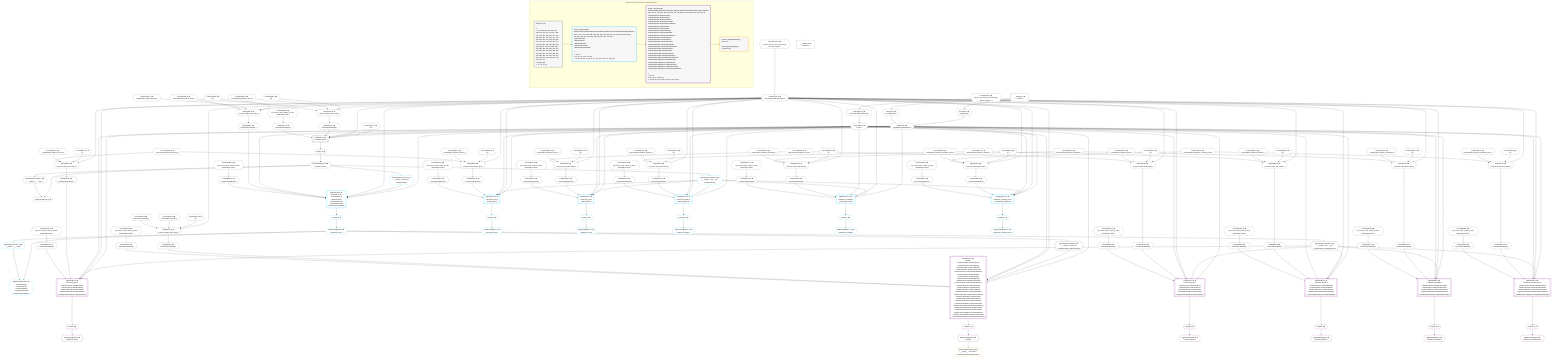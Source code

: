 %%{init: {'themeVariables': { 'fontSize': '12px'}}}%%
graph TD
    classDef path fill:#eee,stroke:#000,color:#000
    classDef plan fill:#fff,stroke-width:1px,color:#000
    classDef itemplan fill:#fff,stroke-width:2px,color:#000
    classDef unbatchedplan fill:#dff,stroke-width:1px,color:#000
    classDef sideeffectplan fill:#fcc,stroke-width:2px,color:#000
    classDef bucket fill:#f6f6f6,color:#000,stroke-width:2px,text-align:left


    %% plan dependencies
    PgSelect7[["PgSelect[7∈0] ➊<br />ᐸrelational_itemsᐳ"]]:::plan
    Object10{{"Object[10∈0] ➊<br />ᐸ{pgSettings,withPgClient}ᐳ"}}:::plan
    Constant471{{"Constant[471∈0] ➊<br />ᐸ15ᐳ"}}:::plan
    Lambda276{{"Lambda[276∈0] ➊<br />ᐸcalculateShouldReverseOrderᐳ"}}:::plan
    Access280{{"Access[280∈0] ➊<br />ᐸ279.0ᐳ"}}:::plan
    Lambda465{{"Lambda[465∈0] ➊<br />ᐸcalculateOrderBySQLᐳ"}}:::plan
    Lambda470{{"Lambda[470∈0] ➊<br />ᐸcalculateOrderBySQLᐳ"}}:::plan
    Object10 & Constant471 & Lambda276 & Access280 & Lambda465 & Lambda470 --> PgSelect7
    Object284{{"Object[284∈0] ➊<br />ᐸ{reverse,orders,alias,codec}ᐳ"}}:::plan
    Constant281{{"Constant[281∈0] ➊<br />ᐸ[]ᐳ"}}:::plan
    Constant282{{"Constant[282∈0] ➊<br />ᐸsql.identifier(”relational_topics”)ᐳ"}}:::plan
    Constant283{{"Constant[283∈0] ➊<br />ᐸRecordCodec(relational_topics)ᐳ"}}:::plan
    Lambda276 & Constant281 & Constant282 & Constant283 --> Object284
    Object299{{"Object[299∈0] ➊<br />ᐸ{reverse,orders,alias,codec}ᐳ"}}:::plan
    Constant296{{"Constant[296∈0] ➊<br />ᐸ[]ᐳ"}}:::plan
    Constant297{{"Constant[297∈0] ➊<br />ᐸsql.identifier(”relational_posts”)ᐳ"}}:::plan
    Constant298{{"Constant[298∈0] ➊<br />ᐸRecordCodec(relational_posts)ᐳ"}}:::plan
    Lambda276 & Constant296 & Constant297 & Constant298 --> Object299
    Object314{{"Object[314∈0] ➊<br />ᐸ{reverse,orders,alias,codec}ᐳ"}}:::plan
    Constant311{{"Constant[311∈0] ➊<br />ᐸ[]ᐳ"}}:::plan
    Constant312{{"Constant[312∈0] ➊<br />ᐸsql.identifier(”relational_dividers”)ᐳ"}}:::plan
    Constant313{{"Constant[313∈0] ➊<br />ᐸRecordCodec(relational_dividers)ᐳ"}}:::plan
    Lambda276 & Constant311 & Constant312 & Constant313 --> Object314
    Object329{{"Object[329∈0] ➊<br />ᐸ{reverse,orders,alias,codec}ᐳ"}}:::plan
    Constant326{{"Constant[326∈0] ➊<br />ᐸ[]ᐳ"}}:::plan
    Constant327{{"Constant[327∈0] ➊<br />ᐸsql.identifier(”relational_checklists”)ᐳ"}}:::plan
    Constant328{{"Constant[328∈0] ➊<br />ᐸRecordCodec(relational_checklists)ᐳ"}}:::plan
    Lambda276 & Constant326 & Constant327 & Constant328 --> Object329
    Object344{{"Object[344∈0] ➊<br />ᐸ{reverse,orders,alias,codec}ᐳ"}}:::plan
    Constant341{{"Constant[341∈0] ➊<br />ᐸ[]ᐳ"}}:::plan
    Constant342{{"Constant[342∈0] ➊<br />ᐸsql.identifier(”relational_checklist_items”)ᐳ"}}:::plan
    Constant343{{"Constant[343∈0] ➊<br />ᐸRecordCodec(relational_checklist_items)ᐳ"}}:::plan
    Lambda276 & Constant341 & Constant342 & Constant343 --> Object344
    Object359{{"Object[359∈0] ➊<br />ᐸ{reverse,orders,alias,codec}ᐳ"}}:::plan
    Constant356{{"Constant[356∈0] ➊<br />ᐸ[]ᐳ"}}:::plan
    Constant357{{"Constant[357∈0] ➊<br />ᐸsql.identifier(”relational_topics”)ᐳ"}}:::plan
    Lambda276 & Constant356 & Constant357 & Constant283 --> Object359
    Object374{{"Object[374∈0] ➊<br />ᐸ{reverse,orders,alias,codec}ᐳ"}}:::plan
    Constant371{{"Constant[371∈0] ➊<br />ᐸ[]ᐳ"}}:::plan
    Constant372{{"Constant[372∈0] ➊<br />ᐸsql.identifier(”relational_posts”)ᐳ"}}:::plan
    Lambda276 & Constant371 & Constant372 & Constant298 --> Object374
    Object389{{"Object[389∈0] ➊<br />ᐸ{reverse,orders,alias,codec}ᐳ"}}:::plan
    Constant386{{"Constant[386∈0] ➊<br />ᐸ[]ᐳ"}}:::plan
    Constant387{{"Constant[387∈0] ➊<br />ᐸsql.identifier(”relational_dividers”)ᐳ"}}:::plan
    Lambda276 & Constant386 & Constant387 & Constant313 --> Object389
    Object404{{"Object[404∈0] ➊<br />ᐸ{reverse,orders,alias,codec}ᐳ"}}:::plan
    Constant401{{"Constant[401∈0] ➊<br />ᐸ[]ᐳ"}}:::plan
    Constant402{{"Constant[402∈0] ➊<br />ᐸsql.identifier(”relational_checklists”)ᐳ"}}:::plan
    Lambda276 & Constant401 & Constant402 & Constant328 --> Object404
    Object419{{"Object[419∈0] ➊<br />ᐸ{reverse,orders,alias,codec}ᐳ"}}:::plan
    Constant416{{"Constant[416∈0] ➊<br />ᐸ[]ᐳ"}}:::plan
    Constant417{{"Constant[417∈0] ➊<br />ᐸsql.identifier(”relational_checklist_items”)ᐳ"}}:::plan
    Lambda276 & Constant416 & Constant417 & Constant343 --> Object419
    Object434{{"Object[434∈0] ➊<br />ᐸ{reverse,orders,alias,codec}ᐳ"}}:::plan
    Constant431{{"Constant[431∈0] ➊<br />ᐸ[]ᐳ"}}:::plan
    Constant432{{"Constant[432∈0] ➊<br />ᐸsql.identifier(”people”)ᐳ"}}:::plan
    Constant433{{"Constant[433∈0] ➊<br />ᐸRecordCodec(people)ᐳ"}}:::plan
    Lambda276 & Constant431 & Constant432 & Constant433 --> Object434
    Object449{{"Object[449∈0] ➊<br />ᐸ{reverse,orders,alias,codec}ᐳ"}}:::plan
    Constant446{{"Constant[446∈0] ➊<br />ᐸ[]ᐳ"}}:::plan
    Constant447{{"Constant[447∈0] ➊<br />ᐸsql.identifier(”relational_items”)ᐳ"}}:::plan
    Constant448{{"Constant[448∈0] ➊<br />ᐸRecordCodec(relational_items)ᐳ"}}:::plan
    Lambda276 & Constant446 & Constant447 & Constant448 --> Object449
    Object464{{"Object[464∈0] ➊<br />ᐸ{reverse,orders,alias,codec}ᐳ"}}:::plan
    Constant461{{"Constant[461∈0] ➊<br />ᐸ[]ᐳ"}}:::plan
    Constant462{{"Constant[462∈0] ➊<br />ᐸsql.identifier(”relational_items”)ᐳ"}}:::plan
    Lambda276 & Constant461 & Constant462 & Constant448 --> Object464
    Access8{{"Access[8∈0] ➊<br />ᐸ2.pgSettingsᐳ"}}:::plan
    Access9{{"Access[9∈0] ➊<br />ᐸ2.withPgClientᐳ"}}:::plan
    Access8 & Access9 --> Object10
    PgPolymorphic14{{"PgPolymorphic[14∈0] ➊"}}:::plan
    PgSelectSingle12{{"PgSelectSingle[12∈0] ➊<br />ᐸrelational_itemsᐳ"}}:::plan
    PgClassExpression13{{"PgClassExpression[13∈0] ➊<br />ᐸ__relation...s__.”type”ᐳ"}}:::plan
    PgSelectSingle12 & PgClassExpression13 --> PgPolymorphic14
    __Value2["__Value[2∈0] ➊<br />ᐸcontextᐳ"]:::plan
    __Value2 --> Access8
    __Value2 --> Access9
    First11{{"First[11∈0] ➊"}}:::plan
    PgSelect7 --> First11
    First11 --> PgSelectSingle12
    PgSelectSingle12 --> PgClassExpression13
    Constant472{{"Constant[472∈0] ➊<br />ᐸ§{ first: null, last: null, cursorLower: null, cursorUpper: ᐳ"}}:::plan
    Constant472 --> Lambda276
    Lambda279{{"Lambda[279∈0] ➊<br />ᐸcalculateLimitAndOffsetSQLᐳ"}}:::plan
    Constant473{{"Constant[473∈0] ➊<br />ᐸ§{ first: null, last: null, cursorLower: null, cursorUpper: ᐳ"}}:::plan
    Constant473 --> Lambda279
    Lambda279 --> Access280
    Lambda285{{"Lambda[285∈0] ➊<br />ᐸcalculateOrderBySQLᐳ"}}:::plan
    Object284 --> Lambda285
    Lambda290{{"Lambda[290∈0] ➊<br />ᐸcalculateOrderBySQLᐳ"}}:::plan
    Constant474{{"Constant[474∈0] ➊<br />ᐸ§{ reverse: false, orders: [], alias: sql.identifier(”relatiᐳ"}}:::plan
    Constant474 --> Lambda290
    Lambda300{{"Lambda[300∈0] ➊<br />ᐸcalculateOrderBySQLᐳ"}}:::plan
    Object299 --> Lambda300
    Lambda305{{"Lambda[305∈0] ➊<br />ᐸcalculateOrderBySQLᐳ"}}:::plan
    Constant475{{"Constant[475∈0] ➊<br />ᐸ§{ reverse: false, orders: [], alias: sql.identifier(”relatiᐳ"}}:::plan
    Constant475 --> Lambda305
    Lambda315{{"Lambda[315∈0] ➊<br />ᐸcalculateOrderBySQLᐳ"}}:::plan
    Object314 --> Lambda315
    Lambda320{{"Lambda[320∈0] ➊<br />ᐸcalculateOrderBySQLᐳ"}}:::plan
    Constant476{{"Constant[476∈0] ➊<br />ᐸ§{ reverse: false, orders: [], alias: sql.identifier(”relatiᐳ"}}:::plan
    Constant476 --> Lambda320
    Lambda330{{"Lambda[330∈0] ➊<br />ᐸcalculateOrderBySQLᐳ"}}:::plan
    Object329 --> Lambda330
    Lambda335{{"Lambda[335∈0] ➊<br />ᐸcalculateOrderBySQLᐳ"}}:::plan
    Constant477{{"Constant[477∈0] ➊<br />ᐸ§{ reverse: false, orders: [], alias: sql.identifier(”relatiᐳ"}}:::plan
    Constant477 --> Lambda335
    Lambda345{{"Lambda[345∈0] ➊<br />ᐸcalculateOrderBySQLᐳ"}}:::plan
    Object344 --> Lambda345
    Lambda350{{"Lambda[350∈0] ➊<br />ᐸcalculateOrderBySQLᐳ"}}:::plan
    Constant478{{"Constant[478∈0] ➊<br />ᐸ§{ reverse: false, orders: [], alias: sql.identifier(”relatiᐳ"}}:::plan
    Constant478 --> Lambda350
    Lambda360{{"Lambda[360∈0] ➊<br />ᐸcalculateOrderBySQLᐳ"}}:::plan
    Object359 --> Lambda360
    Lambda365{{"Lambda[365∈0] ➊<br />ᐸcalculateOrderBySQLᐳ"}}:::plan
    Constant479{{"Constant[479∈0] ➊<br />ᐸ§{ reverse: false, orders: [], alias: sql.identifier(”relatiᐳ"}}:::plan
    Constant479 --> Lambda365
    Lambda375{{"Lambda[375∈0] ➊<br />ᐸcalculateOrderBySQLᐳ"}}:::plan
    Object374 --> Lambda375
    Lambda380{{"Lambda[380∈0] ➊<br />ᐸcalculateOrderBySQLᐳ"}}:::plan
    Constant480{{"Constant[480∈0] ➊<br />ᐸ§{ reverse: false, orders: [], alias: sql.identifier(”relatiᐳ"}}:::plan
    Constant480 --> Lambda380
    Lambda390{{"Lambda[390∈0] ➊<br />ᐸcalculateOrderBySQLᐳ"}}:::plan
    Object389 --> Lambda390
    Lambda395{{"Lambda[395∈0] ➊<br />ᐸcalculateOrderBySQLᐳ"}}:::plan
    Constant481{{"Constant[481∈0] ➊<br />ᐸ§{ reverse: false, orders: [], alias: sql.identifier(”relatiᐳ"}}:::plan
    Constant481 --> Lambda395
    Lambda405{{"Lambda[405∈0] ➊<br />ᐸcalculateOrderBySQLᐳ"}}:::plan
    Object404 --> Lambda405
    Lambda410{{"Lambda[410∈0] ➊<br />ᐸcalculateOrderBySQLᐳ"}}:::plan
    Constant482{{"Constant[482∈0] ➊<br />ᐸ§{ reverse: false, orders: [], alias: sql.identifier(”relatiᐳ"}}:::plan
    Constant482 --> Lambda410
    Lambda420{{"Lambda[420∈0] ➊<br />ᐸcalculateOrderBySQLᐳ"}}:::plan
    Object419 --> Lambda420
    Lambda425{{"Lambda[425∈0] ➊<br />ᐸcalculateOrderBySQLᐳ"}}:::plan
    Constant483{{"Constant[483∈0] ➊<br />ᐸ§{ reverse: false, orders: [], alias: sql.identifier(”relatiᐳ"}}:::plan
    Constant483 --> Lambda425
    Lambda435{{"Lambda[435∈0] ➊<br />ᐸcalculateOrderBySQLᐳ"}}:::plan
    Object434 --> Lambda435
    Lambda440{{"Lambda[440∈0] ➊<br />ᐸcalculateOrderBySQLᐳ"}}:::plan
    Constant484{{"Constant[484∈0] ➊<br />ᐸ§{ reverse: false, orders: [], alias: sql.identifier(”peopleᐳ"}}:::plan
    Constant484 --> Lambda440
    Lambda450{{"Lambda[450∈0] ➊<br />ᐸcalculateOrderBySQLᐳ"}}:::plan
    Object449 --> Lambda450
    Lambda455{{"Lambda[455∈0] ➊<br />ᐸcalculateOrderBySQLᐳ"}}:::plan
    Constant485{{"Constant[485∈0] ➊<br />ᐸ§{ reverse: false, orders: [], alias: sql.identifier(”relatiᐳ"}}:::plan
    Constant485 --> Lambda455
    Object464 --> Lambda465
    Constant486{{"Constant[486∈0] ➊<br />ᐸ§{ reverse: false, orders: [], alias: sql.identifier(”relatiᐳ"}}:::plan
    Constant486 --> Lambda470
    __Value4["__Value[4∈0] ➊<br />ᐸrootValueᐳ"]:::plan
    PgSelect16[["PgSelect[16∈1] ➊<br />ᐸrelational_topicsᐳ<br />ᐳRelationalTopic"]]:::plan
    PgClassExpression15{{"PgClassExpression[15∈1] ➊<br />ᐸ__relation...ems__.”id”ᐳ<br />ᐳRelationalTopic"}}:::plan
    Object10 & PgClassExpression15 & Lambda276 & Access280 & Lambda285 & Lambda290 --> PgSelect16
    PgSelect23[["PgSelect[23∈1] ➊<br />ᐸrelational_itemsᐳ<br />ᐳRelationalTopic<br />ᐳRelationalPost<br />ᐳRelationalDivider<br />ᐳRelationalChecklist<br />ᐳRelationalChecklistItem"]]:::plan
    PgClassExpression22{{"PgClassExpression[22∈1] ➊<br />ᐸ__relation...parent_id”ᐳ<br />ᐳRelationalTopic"}}:::plan
    Object10 & PgClassExpression22 & Lambda276 & Access280 & Lambda450 & Lambda455 --> PgSelect23
    PgSelect74[["PgSelect[74∈1] ➊<br />ᐸrelational_postsᐳ<br />ᐳRelationalPost"]]:::plan
    Object10 & PgClassExpression15 & Lambda276 & Access280 & Lambda300 & Lambda305 --> PgSelect74
    PgSelect124[["PgSelect[124∈1] ➊<br />ᐸrelational_dividersᐳ<br />ᐳRelationalDivider"]]:::plan
    Object10 & PgClassExpression15 & Lambda276 & Access280 & Lambda315 & Lambda320 --> PgSelect124
    PgSelect174[["PgSelect[174∈1] ➊<br />ᐸrelational_checklistsᐳ<br />ᐳRelationalChecklist"]]:::plan
    Object10 & PgClassExpression15 & Lambda276 & Access280 & Lambda330 & Lambda335 --> PgSelect174
    PgSelect224[["PgSelect[224∈1] ➊<br />ᐸrelational_checklist_itemsᐳ<br />ᐳRelationalChecklistItem"]]:::plan
    Object10 & PgClassExpression15 & Lambda276 & Access280 & Lambda345 & Lambda350 --> PgSelect224
    PgPolymorphic28{{"PgPolymorphic[28∈1] ➊<br />ᐳRelationalTopic<br />ᐳRelationalPost<br />ᐳRelationalDivider<br />ᐳRelationalChecklist<br />ᐳRelationalChecklistItem"}}:::plan
    PgSelectSingle26{{"PgSelectSingle[26∈1] ➊<br />ᐸrelational_itemsᐳ"}}:::plan
    PgClassExpression27{{"PgClassExpression[27∈1] ➊<br />ᐸ__relation...s__.”type”ᐳ"}}:::plan
    PgSelectSingle26 & PgClassExpression27 --> PgPolymorphic28
    PgSelectSingle12 --> PgClassExpression15
    First20{{"First[20∈1] ➊"}}:::plan
    PgSelect16 --> First20
    PgSelectSingle21{{"PgSelectSingle[21∈1] ➊<br />ᐸrelational_topicsᐳ"}}:::plan
    First20 --> PgSelectSingle21
    PgSelectSingle12 --> PgClassExpression22
    First25{{"First[25∈1] ➊"}}:::plan
    PgSelect23 --> First25
    First25 --> PgSelectSingle26
    PgSelectSingle26 --> PgClassExpression27
    First76{{"First[76∈1] ➊"}}:::plan
    PgSelect74 --> First76
    PgSelectSingle77{{"PgSelectSingle[77∈1] ➊<br />ᐸrelational_postsᐳ"}}:::plan
    First76 --> PgSelectSingle77
    First126{{"First[126∈1] ➊"}}:::plan
    PgSelect124 --> First126
    PgSelectSingle127{{"PgSelectSingle[127∈1] ➊<br />ᐸrelational_dividersᐳ"}}:::plan
    First126 --> PgSelectSingle127
    First176{{"First[176∈1] ➊"}}:::plan
    PgSelect174 --> First176
    PgSelectSingle177{{"PgSelectSingle[177∈1] ➊<br />ᐸrelational_checklistsᐳ"}}:::plan
    First176 --> PgSelectSingle177
    First226{{"First[226∈1] ➊"}}:::plan
    PgSelect224 --> First226
    PgSelectSingle227{{"PgSelectSingle[227∈1] ➊<br />ᐸrelational_checklist_itemsᐳ"}}:::plan
    First226 --> PgSelectSingle227
    PgSelect30[["PgSelect[30∈2] ➊<br />ᐸrelational_topicsᐳ<br />ᐳRelationalTopicᐳRelationalTopic<br />ᐳRelationalPostᐳRelationalTopic<br />ᐳRelationalDividerᐳRelationalTopic<br />ᐳRelationalChecklistᐳRelationalTopic<br />ᐳRelationalChecklistItemᐳRelationalTopic"]]:::plan
    PgClassExpression29{{"PgClassExpression[29∈2] ➊<br />ᐸ__relation...ems__.”id”ᐳ<br />ᐳRelationalTopicᐳRelationalTopic"}}:::plan
    Object10 & PgClassExpression29 & Lambda276 & Access280 & Lambda360 & Lambda365 --> PgSelect30
    PgSelect37[["PgSelect[37∈2] ➊<br />ᐸpeopleᐳ<br />ᐳRelationalTopicᐳRelationalTopic<br />ᐳRelationalTopicᐳRelationalPost<br />ᐳRelationalTopicᐳRelationalDivider<br />ᐳRelationalTopicᐳRelationalChecklist<br />ᐳRelationalTopicᐳRelationalChecklistItem<br />ᐳRelationalPostᐳRelationalTopic<br />ᐳRelationalPostᐳRelationalPost<br />ᐳRelationalPostᐳRelationalDivider<br />ᐳRelationalPostᐳRelationalChecklist<br />ᐳRelationalPostᐳRelationalChecklistItem<br />ᐳRelationalDividerᐳRelationalTopic<br />ᐳRelationalDividerᐳRelationalPost<br />ᐳRelationalDividerᐳRelationalDivider<br />ᐳRelationalDividerᐳRelationalChecklist<br />ᐳRelationalDividerᐳRelationalChecklistItem<br />ᐳRelationalChecklistᐳRelationalTopic<br />ᐳRelationalChecklistᐳRelationalPost<br />ᐳRelationalChecklistᐳRelationalDivider<br />ᐳRelationalChecklistᐳRelationalChecklist<br />ᐳRelationalChecklistᐳRelationalChecklistItem<br />ᐳRelationalChecklistItemᐳRelationalTopic<br />ᐳRelationalChecklistItemᐳRelationalPost<br />ᐳRelationalChecklistItemᐳRelationalDivider<br />ᐳRelationalChecklistItemᐳRelationalChecklist<br />ᐳRelationalChecklistItemᐳRelationalChecklistItem"]]:::plan
    PgClassExpression36{{"PgClassExpression[36∈2] ➊<br />ᐸ__relation...author_id”ᐳ<br />ᐳRelationalTopicᐳRelationalTopic"}}:::plan
    Object10 & PgClassExpression36 & Lambda276 & Access280 & Lambda435 & Lambda440 --> PgSelect37
    PgSelect42[["PgSelect[42∈2] ➊<br />ᐸrelational_postsᐳ<br />ᐳRelationalTopicᐳRelationalPost<br />ᐳRelationalPostᐳRelationalPost<br />ᐳRelationalDividerᐳRelationalPost<br />ᐳRelationalChecklistᐳRelationalPost<br />ᐳRelationalChecklistItemᐳRelationalPost"]]:::plan
    Object10 & PgClassExpression29 & Lambda276 & Access280 & Lambda375 & Lambda380 --> PgSelect42
    PgSelect50[["PgSelect[50∈2] ➊<br />ᐸrelational_dividersᐳ<br />ᐳRelationalTopicᐳRelationalDivider<br />ᐳRelationalPostᐳRelationalDivider<br />ᐳRelationalDividerᐳRelationalDivider<br />ᐳRelationalChecklistᐳRelationalDivider<br />ᐳRelationalChecklistItemᐳRelationalDivider"]]:::plan
    Object10 & PgClassExpression29 & Lambda276 & Access280 & Lambda390 & Lambda395 --> PgSelect50
    PgSelect58[["PgSelect[58∈2] ➊<br />ᐸrelational_checklistsᐳ<br />ᐳRelationalTopicᐳRelationalChecklist<br />ᐳRelationalPostᐳRelationalChecklist<br />ᐳRelationalDividerᐳRelationalChecklist<br />ᐳRelationalChecklistᐳRelationalChecklist<br />ᐳRelationalChecklistItemᐳRelationalChecklist"]]:::plan
    Object10 & PgClassExpression29 & Lambda276 & Access280 & Lambda405 & Lambda410 --> PgSelect58
    PgSelect66[["PgSelect[66∈2] ➊<br />ᐸrelational_checklist_itemsᐳ<br />ᐳRelationalTopicᐳRelationalChecklistItem<br />ᐳRelationalPostᐳRelationalChecklistItem<br />ᐳRelationalDividerᐳRelationalChecklistItem<br />ᐳRelationalChecklistᐳRelationalChecklistItem<br />ᐳRelationalChecklistItemᐳRelationalChecklistItem"]]:::plan
    Object10 & PgClassExpression29 & Lambda276 & Access280 & Lambda420 & Lambda425 --> PgSelect66
    PgSelectSingle26 --> PgClassExpression29
    First34{{"First[34∈2] ➊"}}:::plan
    PgSelect30 --> First34
    PgSelectSingle35{{"PgSelectSingle[35∈2] ➊<br />ᐸrelational_topicsᐳ"}}:::plan
    First34 --> PgSelectSingle35
    PgSelectSingle26 --> PgClassExpression36
    First39{{"First[39∈2] ➊"}}:::plan
    PgSelect37 --> First39
    PgSelectSingle40{{"PgSelectSingle[40∈2] ➊<br />ᐸpeopleᐳ"}}:::plan
    First39 --> PgSelectSingle40
    First44{{"First[44∈2] ➊"}}:::plan
    PgSelect42 --> First44
    PgSelectSingle45{{"PgSelectSingle[45∈2] ➊<br />ᐸrelational_postsᐳ"}}:::plan
    First44 --> PgSelectSingle45
    First52{{"First[52∈2] ➊"}}:::plan
    PgSelect50 --> First52
    PgSelectSingle53{{"PgSelectSingle[53∈2] ➊<br />ᐸrelational_dividersᐳ"}}:::plan
    First52 --> PgSelectSingle53
    First60{{"First[60∈2] ➊"}}:::plan
    PgSelect58 --> First60
    PgSelectSingle61{{"PgSelectSingle[61∈2] ➊<br />ᐸrelational_checklistsᐳ"}}:::plan
    First60 --> PgSelectSingle61
    First68{{"First[68∈2] ➊"}}:::plan
    PgSelect66 --> First68
    PgSelectSingle69{{"PgSelectSingle[69∈2] ➊<br />ᐸrelational_checklist_itemsᐳ"}}:::plan
    First68 --> PgSelectSingle69
    PgClassExpression41{{"PgClassExpression[41∈3] ➊<br />ᐸ__people__.”username”ᐳ<br />ᐳRelationalTopicᐳRelationalTopic"}}:::plan
    PgSelectSingle40 --> PgClassExpression41

    %% define steps

    subgraph "Buckets for queries/interfaces-relational/relation"
    Bucket0("Bucket 0 (root)<br /><br />1: <br />ᐳ: 8, 9, 281, 282, 283, 296, 297, 298, 311, 312, 313, 326, 327, 328, 341, 342, 343, 356, 357, 371, 372, 386, 387, 401, 402, 416, 417, 431, 432, 433, 446, 447, 448, 461, 462, 471, 472, 473, 474, 475, 476, 477, 478, 479, 480, 481, 482, 483, 484, 485, 486, 10, 276, 279, 280, 284, 285, 290, 299, 300, 305, 314, 315, 320, 329, 330, 335, 344, 345, 350, 359, 360, 365, 374, 375, 380, 389, 390, 395, 404, 405, 410, 419, 420, 425, 434, 435, 440, 449, 450, 455, 464, 465, 470<br />2: PgSelect[7]<br />ᐳ: 11, 12, 13, 14"):::bucket
    classDef bucket0 stroke:#696969
    class Bucket0,__Value2,__Value4,PgSelect7,Access8,Access9,Object10,First11,PgSelectSingle12,PgClassExpression13,PgPolymorphic14,Lambda276,Lambda279,Access280,Constant281,Constant282,Constant283,Object284,Lambda285,Lambda290,Constant296,Constant297,Constant298,Object299,Lambda300,Lambda305,Constant311,Constant312,Constant313,Object314,Lambda315,Lambda320,Constant326,Constant327,Constant328,Object329,Lambda330,Lambda335,Constant341,Constant342,Constant343,Object344,Lambda345,Lambda350,Constant356,Constant357,Object359,Lambda360,Lambda365,Constant371,Constant372,Object374,Lambda375,Lambda380,Constant386,Constant387,Object389,Lambda390,Lambda395,Constant401,Constant402,Object404,Lambda405,Lambda410,Constant416,Constant417,Object419,Lambda420,Lambda425,Constant431,Constant432,Constant433,Object434,Lambda435,Lambda440,Constant446,Constant447,Constant448,Object449,Lambda450,Lambda455,Constant461,Constant462,Object464,Lambda465,Lambda470,Constant471,Constant472,Constant473,Constant474,Constant475,Constant476,Constant477,Constant478,Constant479,Constant480,Constant481,Constant482,Constant483,Constant484,Constant485,Constant486 bucket0
    Bucket1("Bucket 1 (polymorphic)<br />RelationalTopic,RelationalPost,RelationalDivider,RelationalChecklist,RelationalChecklistItem<br />Deps: 12, 10, 276, 280, 285, 290, 450, 455, 300, 305, 315, 320, 330, 335, 345, 350, 14, 360, 365, 435, 440, 375, 380, 390, 395, 405, 410, 420, 425<br />ᐳRelationalTopic<br />ᐳRelationalPost<br />ᐳRelationalDivider<br />ᐳRelationalChecklist<br />ᐳRelationalChecklistItem<br /><br />1: <br />ᐳ: 15, 22<br />2: 16, 23, 74, 124, 174, 224<br />ᐳ: 20, 21, 25, 26, 27, 28, 76, 77, 126, 127, 176, 177, 226, 227"):::bucket
    classDef bucket1 stroke:#00bfff
    class Bucket1,PgClassExpression15,PgSelect16,First20,PgSelectSingle21,PgClassExpression22,PgSelect23,First25,PgSelectSingle26,PgClassExpression27,PgPolymorphic28,PgSelect74,First76,PgSelectSingle77,PgSelect124,First126,PgSelectSingle127,PgSelect174,First176,PgSelectSingle177,PgSelect224,First226,PgSelectSingle227 bucket1
    Bucket2("Bucket 2 (polymorphic)<br />RelationalTopic,RelationalPost,RelationalDivider,RelationalChecklist,RelationalChecklistItem<br />Deps: 26, 10, 276, 280, 360, 365, 435, 440, 375, 380, 390, 395, 405, 410, 420, 425, 28<br />ᐳRelationalTopicᐳRelationalTopic<br />ᐳRelationalTopicᐳRelationalPost<br />ᐳRelationalTopicᐳRelationalDivider<br />ᐳRelationalTopicᐳRelationalChecklist<br />ᐳRelationalTopicᐳRelationalChecklistItem<br />ᐳRelationalPostᐳRelationalTopic<br />ᐳRelationalPostᐳRelationalPost<br />ᐳRelationalPostᐳRelationalDivider<br />ᐳRelationalPostᐳRelationalChecklist<br />ᐳRelationalPostᐳRelationalChecklistItem<br />ᐳRelationalDividerᐳRelationalTopic<br />ᐳRelationalDividerᐳRelationalPost<br />ᐳRelationalDividerᐳRelationalDivider<br />ᐳRelationalDividerᐳRelationalChecklist<br />ᐳRelationalDividerᐳRelationalChecklistItem<br />ᐳRelationalChecklistᐳRelationalTopic<br />ᐳRelationalChecklistᐳRelationalPost<br />ᐳRelationalChecklistᐳRelationalDivider<br />ᐳRelationalChecklistᐳRelationalChecklist<br />ᐳRelationalChecklistᐳRelationalChecklistItem<br />ᐳRelationalChecklistItemᐳRelationalTopic<br />ᐳRelationalChecklistItemᐳRelationalPost<br />ᐳRelationalChecklistItemᐳRelationalDivider<br />ᐳRelationalChecklistItemᐳRelationalChecklist<br />ᐳRelationalChecklistItemᐳRelationalChecklistItem<br /><br />1: <br />ᐳ: 29, 36<br />2: 30, 37, 42, 50, 58, 66<br />ᐳ: 34, 35, 39, 40, 44, 45, 52, 53, 60, 61, 68, 69"):::bucket
    classDef bucket2 stroke:#7f007f
    class Bucket2,PgClassExpression29,PgSelect30,First34,PgSelectSingle35,PgClassExpression36,PgSelect37,First39,PgSelectSingle40,PgSelect42,First44,PgSelectSingle45,PgSelect50,First52,PgSelectSingle53,PgSelect58,First60,PgSelectSingle61,PgSelect66,First68,PgSelectSingle69 bucket2
    Bucket3("Bucket 3 (nullableBoundary)<br />Deps: 40<br /><br />ROOT PgSelectSingle{2}ᐸpeopleᐳ[40]"):::bucket
    classDef bucket3 stroke:#ffa500
    class Bucket3,PgClassExpression41 bucket3
    Bucket0 --> Bucket1
    Bucket1 --> Bucket2
    Bucket2 --> Bucket3
    end